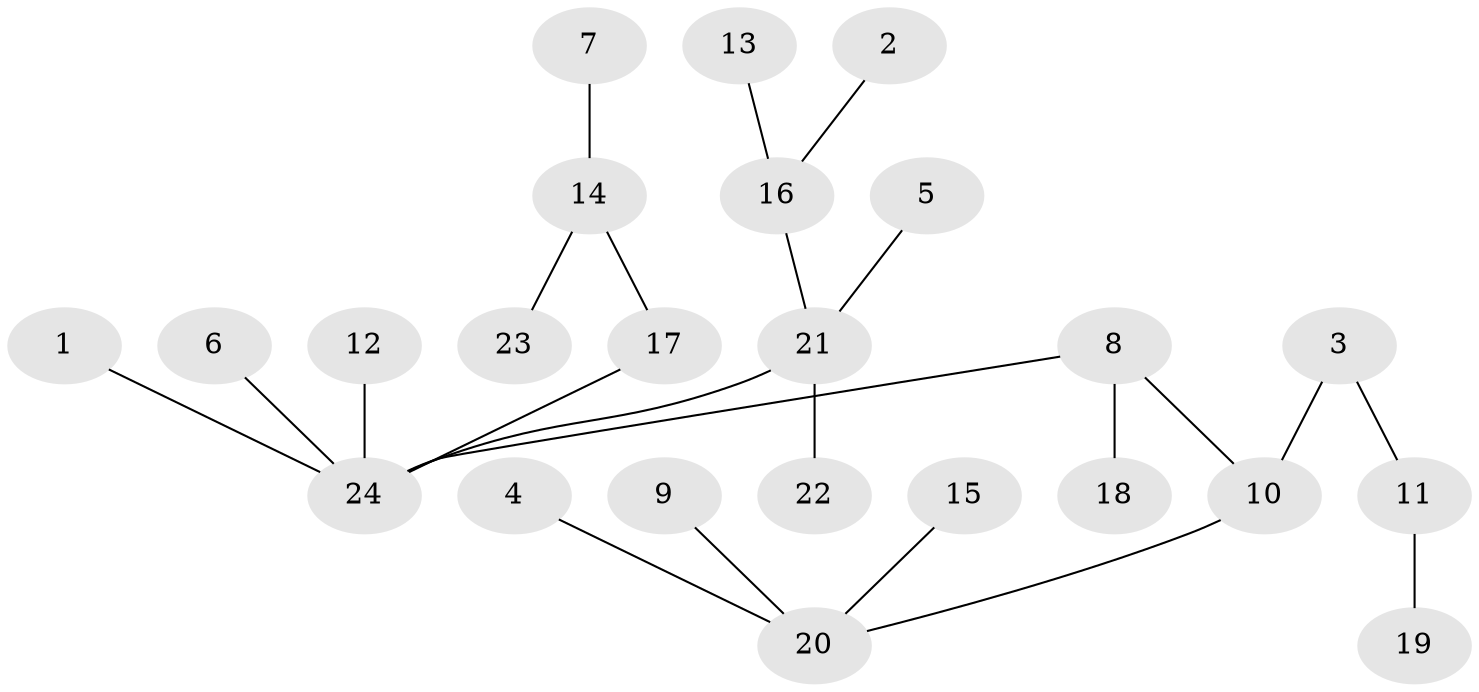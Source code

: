 // original degree distribution, {4: 0.05194805194805195, 5: 0.06493506493506493, 9: 0.012987012987012988, 3: 0.11688311688311688, 1: 0.5844155844155844, 2: 0.15584415584415584, 6: 0.012987012987012988}
// Generated by graph-tools (version 1.1) at 2025/37/03/04/25 23:37:19]
// undirected, 24 vertices, 23 edges
graph export_dot {
  node [color=gray90,style=filled];
  1;
  2;
  3;
  4;
  5;
  6;
  7;
  8;
  9;
  10;
  11;
  12;
  13;
  14;
  15;
  16;
  17;
  18;
  19;
  20;
  21;
  22;
  23;
  24;
  1 -- 24 [weight=1.0];
  2 -- 16 [weight=1.0];
  3 -- 10 [weight=1.0];
  3 -- 11 [weight=1.0];
  4 -- 20 [weight=1.0];
  5 -- 21 [weight=1.0];
  6 -- 24 [weight=1.0];
  7 -- 14 [weight=1.0];
  8 -- 10 [weight=1.0];
  8 -- 18 [weight=1.0];
  8 -- 24 [weight=1.0];
  9 -- 20 [weight=1.0];
  10 -- 20 [weight=1.0];
  11 -- 19 [weight=1.0];
  12 -- 24 [weight=1.0];
  13 -- 16 [weight=1.0];
  14 -- 17 [weight=1.0];
  14 -- 23 [weight=1.0];
  15 -- 20 [weight=1.0];
  16 -- 21 [weight=1.0];
  17 -- 24 [weight=1.0];
  21 -- 22 [weight=1.0];
  21 -- 24 [weight=1.0];
}
